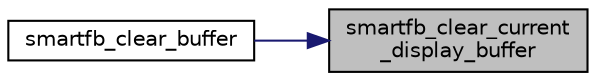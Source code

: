 digraph "smartfb_clear_current_display_buffer"
{
 // INTERACTIVE_SVG=YES
 // LATEX_PDF_SIZE
  bgcolor="transparent";
  edge [fontname="Helvetica",fontsize="10",labelfontname="Helvetica",labelfontsize="10"];
  node [fontname="Helvetica",fontsize="10",shape=record];
  rankdir="RL";
  Node1 [label="smartfb_clear_current\l_display_buffer",height=0.2,width=0.4,color="black", fillcolor="grey75", style="filled", fontcolor="black",tooltip=" "];
  Node1 -> Node2 [dir="back",color="midnightblue",fontsize="10",style="solid",fontname="Helvetica"];
  Node2 [label="smartfb_clear_buffer",height=0.2,width=0.4,color="black",URL="$df/d1d/group__SmartFB-api.html#gae544e9c8eecff31b68c03769939108f5",tooltip=" "];
}
